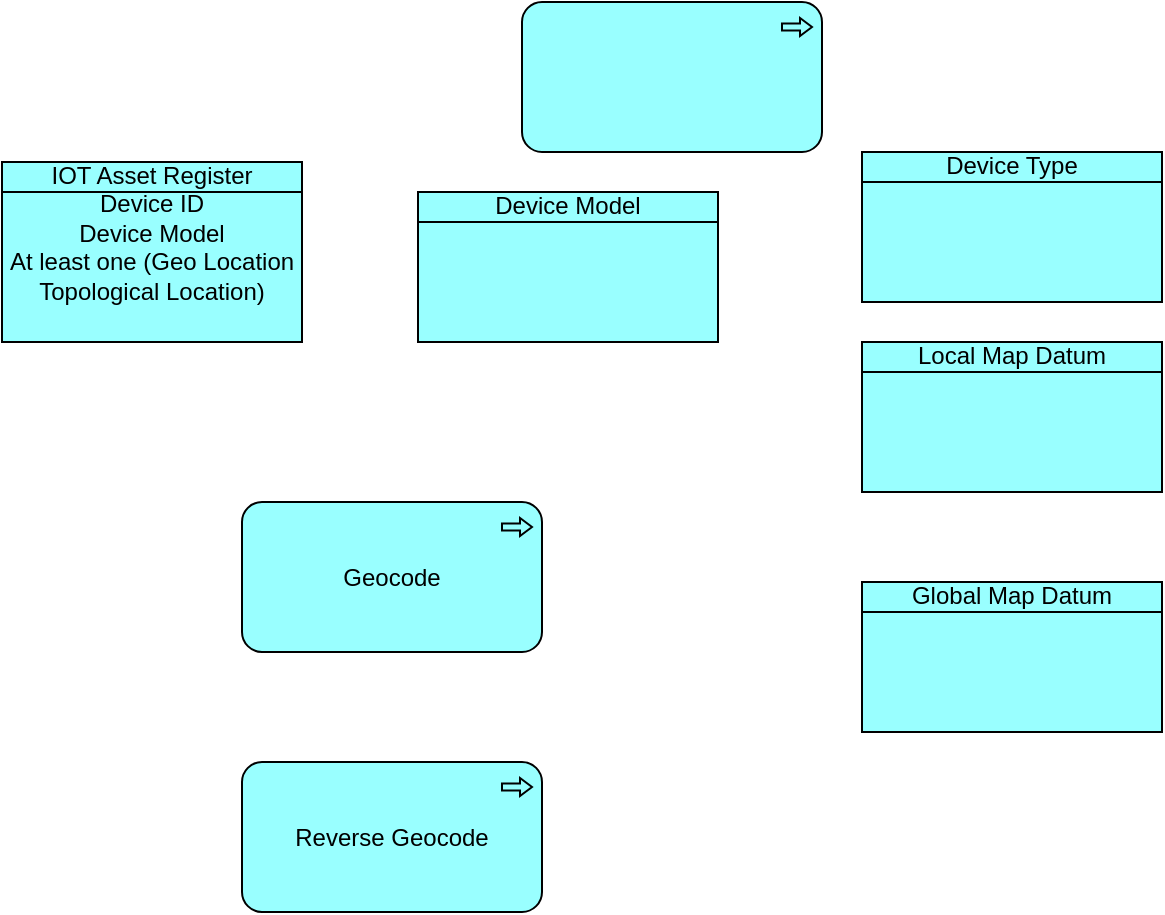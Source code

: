 <mxfile version="18.0.3" type="github"><diagram id="6V6uDmupr778G5KAm63p" name="Page-1"><mxGraphModel dx="396" dy="359" grid="1" gridSize="10" guides="1" tooltips="1" connect="1" arrows="1" fold="1" page="1" pageScale="1" pageWidth="827" pageHeight="1169" math="0" shadow="0"><root><mxCell id="0"/><mxCell id="1" parent="0"/><mxCell id="VPkNAOf5ROYwPW_QTTl9-2" value="Geocode" style="html=1;outlineConnect=0;whiteSpace=wrap;fillColor=#99ffff;shape=mxgraph.archimate3.application;appType=proc;archiType=rounded;" vertex="1" parent="1"><mxGeometry x="250" y="260" width="150" height="75" as="geometry"/></mxCell><mxCell id="VPkNAOf5ROYwPW_QTTl9-3" value="" style="html=1;outlineConnect=0;whiteSpace=wrap;fillColor=#99ffff;shape=mxgraph.archimate3.application;appType=proc;archiType=rounded;" vertex="1" parent="1"><mxGeometry x="390" y="10" width="150" height="75" as="geometry"/></mxCell><mxCell id="VPkNAOf5ROYwPW_QTTl9-4" value="Reverse Geocode" style="html=1;outlineConnect=0;whiteSpace=wrap;fillColor=#99ffff;shape=mxgraph.archimate3.application;appType=proc;archiType=rounded;" vertex="1" parent="1"><mxGeometry x="250" y="390" width="150" height="75" as="geometry"/></mxCell><mxCell id="VPkNAOf5ROYwPW_QTTl9-9" value="IOT Asset Register&lt;br&gt;Device ID&lt;br&gt;Device Model&lt;br&gt;At least one (Geo Location&lt;br&gt;Topological Location)" style="html=1;outlineConnect=0;whiteSpace=wrap;fillColor=#99ffff;shape=mxgraph.archimate3.businessObject;overflow=fill" vertex="1" parent="1"><mxGeometry x="130" y="90" width="150" height="90" as="geometry"/></mxCell><mxCell id="VPkNAOf5ROYwPW_QTTl9-10" value="Local Map Datum" style="html=1;outlineConnect=0;whiteSpace=wrap;fillColor=#99ffff;shape=mxgraph.archimate3.businessObject;overflow=fill" vertex="1" parent="1"><mxGeometry x="560" y="180" width="150" height="75" as="geometry"/></mxCell><mxCell id="VPkNAOf5ROYwPW_QTTl9-14" value="Global Map Datum" style="html=1;outlineConnect=0;whiteSpace=wrap;fillColor=#99ffff;shape=mxgraph.archimate3.businessObject;overflow=fill" vertex="1" parent="1"><mxGeometry x="560" y="300" width="150" height="75" as="geometry"/></mxCell><mxCell id="VPkNAOf5ROYwPW_QTTl9-15" value="Device Model" style="html=1;outlineConnect=0;whiteSpace=wrap;fillColor=#99ffff;shape=mxgraph.archimate3.businessObject;overflow=fill" vertex="1" parent="1"><mxGeometry x="338" y="105" width="150" height="75" as="geometry"/></mxCell><mxCell id="VPkNAOf5ROYwPW_QTTl9-16" value="Device Type" style="html=1;outlineConnect=0;whiteSpace=wrap;fillColor=#99ffff;shape=mxgraph.archimate3.businessObject;overflow=fill" vertex="1" parent="1"><mxGeometry x="560" y="85" width="150" height="75" as="geometry"/></mxCell></root></mxGraphModel></diagram></mxfile>